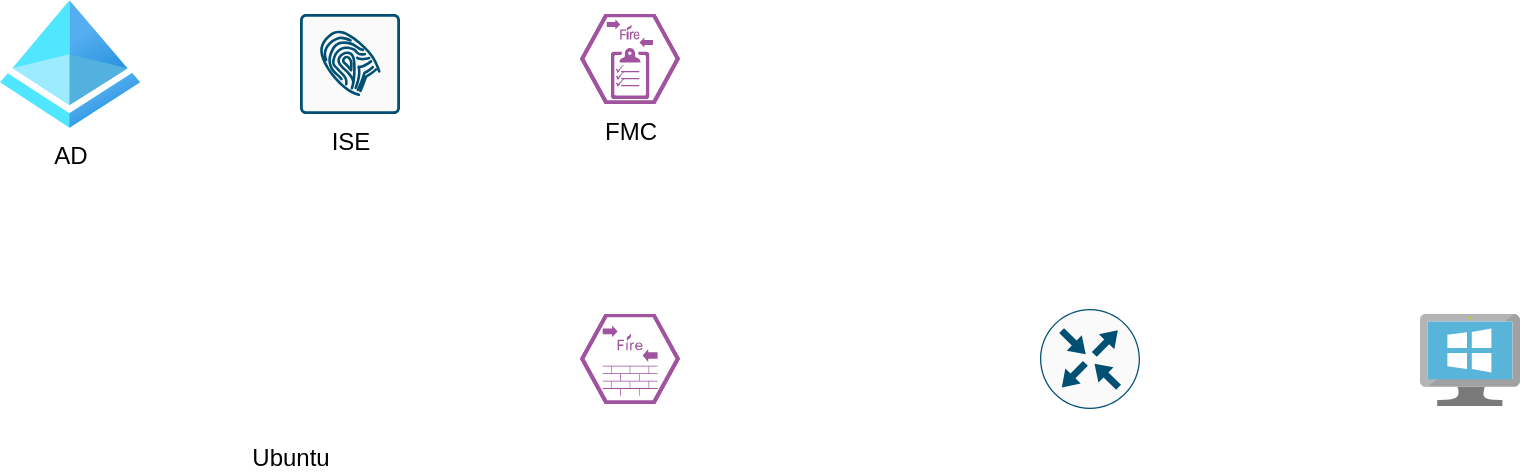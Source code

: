 <mxfile version="24.6.3" type="device">
  <diagram name="Page-1" id="6sUXRXMeGlcO1_Na9jOw">
    <mxGraphModel dx="1239" dy="905" grid="1" gridSize="10" guides="1" tooltips="1" connect="1" arrows="1" fold="1" page="1" pageScale="1" pageWidth="1169" pageHeight="827" math="0" shadow="0">
      <root>
        <mxCell id="0" />
        <mxCell id="1" parent="0" />
        <mxCell id="Fcchvi2gw9WfY5cNuP7K-4" value="ISE" style="sketch=0;points=[[0.015,0.015,0],[0.985,0.015,0],[0.985,0.985,0],[0.015,0.985,0],[0.25,0,0],[0.5,0,0],[0.75,0,0],[1,0.25,0],[1,0.5,0],[1,0.75,0],[0.75,1,0],[0.5,1,0],[0.25,1,0],[0,0.75,0],[0,0.5,0],[0,0.25,0]];verticalLabelPosition=bottom;html=1;verticalAlign=top;aspect=fixed;align=center;pointerEvents=1;shape=mxgraph.cisco19.rect;prIcon=ise;fillColor=#FAFAFA;strokeColor=#005073;" vertex="1" parent="1">
          <mxGeometry x="380" y="110" width="50" height="50" as="geometry" />
        </mxCell>
        <mxCell id="Fcchvi2gw9WfY5cNuP7K-5" value="" style="verticalLabelPosition=bottom;sketch=0;html=1;fillColor=#A153A0;strokeColor=#ffffff;verticalAlign=top;align=center;points=[[0,0.5,0],[0.125,0.25,0],[0.25,0,0],[0.5,0,0],[0.75,0,0],[0.875,0.25,0],[1,0.5,0],[0.875,0.75,0],[0.75,1,0],[0.5,1,0],[0.125,0.75,0]];pointerEvents=1;shape=mxgraph.cisco_safe.compositeIcon;bgIcon=mxgraph.cisco_safe.design.blank_device;resIcon=mxgraph.cisco_safe.design.firepower_appliance_2;" vertex="1" parent="1">
          <mxGeometry x="520" y="260" width="50" height="45" as="geometry" />
        </mxCell>
        <mxCell id="Fcchvi2gw9WfY5cNuP7K-6" value="FMC" style="verticalLabelPosition=bottom;sketch=0;html=1;fillColor=#A153A0;strokeColor=#ffffff;verticalAlign=top;align=center;points=[[0,0.5,0],[0.125,0.25,0],[0.25,0,0],[0.5,0,0],[0.75,0,0],[0.875,0.25,0],[1,0.5,0],[0.875,0.75,0],[0.75,1,0],[0.5,1,0],[0.125,0.75,0]];pointerEvents=1;shape=mxgraph.cisco_safe.compositeIcon;bgIcon=mxgraph.cisco_safe.design.blank_device;resIcon=mxgraph.cisco_safe.design.firepower_management_center_2;" vertex="1" parent="1">
          <mxGeometry x="520" y="110" width="50" height="45" as="geometry" />
        </mxCell>
        <mxCell id="Fcchvi2gw9WfY5cNuP7K-7" value="AD" style="image;aspect=fixed;html=1;points=[];align=center;fontSize=12;image=img/lib/azure2/identity/Azure_Active_Directory.svg;" vertex="1" parent="1">
          <mxGeometry x="230" y="103" width="70" height="64" as="geometry" />
        </mxCell>
        <mxCell id="Fcchvi2gw9WfY5cNuP7K-8" value="Ubuntu" style="shape=image;html=1;verticalAlign=top;verticalLabelPosition=bottom;labelBackgroundColor=#ffffff;imageAspect=0;aspect=fixed;image=https://cdn1.iconfinder.com/data/icons/operating-system-flat-1/30/ubuntu-128.png" vertex="1" parent="1">
          <mxGeometry x="340" y="247.5" width="70" height="70" as="geometry" />
        </mxCell>
        <mxCell id="Fcchvi2gw9WfY5cNuP7K-10" value="" style="sketch=0;points=[[0.5,0,0],[1,0.5,0],[0.5,1,0],[0,0.5,0],[0.145,0.145,0],[0.856,0.145,0],[0.855,0.856,0],[0.145,0.855,0]];verticalLabelPosition=bottom;html=1;verticalAlign=top;aspect=fixed;align=center;pointerEvents=1;shape=mxgraph.cisco19.rect;prIcon=router;fillColor=#FAFAFA;strokeColor=#005073;" vertex="1" parent="1">
          <mxGeometry x="750" y="257.5" width="50" height="50" as="geometry" />
        </mxCell>
        <mxCell id="Fcchvi2gw9WfY5cNuP7K-11" value="" style="image;sketch=0;aspect=fixed;html=1;points=[];align=center;fontSize=12;image=img/lib/mscae/VirtualMachineWindows.svg;" vertex="1" parent="1">
          <mxGeometry x="940" y="260" width="50" height="46" as="geometry" />
        </mxCell>
      </root>
    </mxGraphModel>
  </diagram>
</mxfile>
